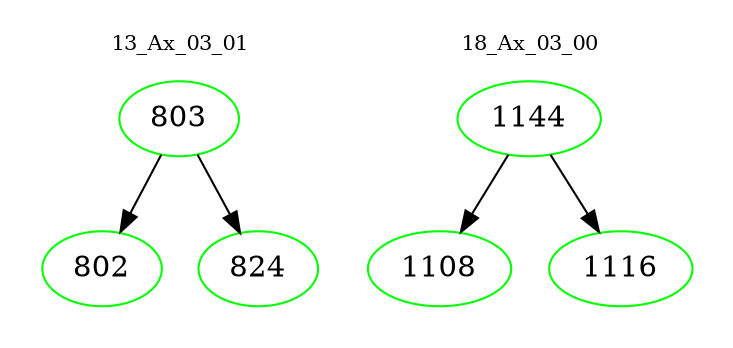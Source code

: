 digraph{
subgraph cluster_0 {
color = white
label = "13_Ax_03_01";
fontsize=10;
T0_803 [label="803", color="green"]
T0_803 -> T0_802 [color="black"]
T0_802 [label="802", color="green"]
T0_803 -> T0_824 [color="black"]
T0_824 [label="824", color="green"]
}
subgraph cluster_1 {
color = white
label = "18_Ax_03_00";
fontsize=10;
T1_1144 [label="1144", color="green"]
T1_1144 -> T1_1108 [color="black"]
T1_1108 [label="1108", color="green"]
T1_1144 -> T1_1116 [color="black"]
T1_1116 [label="1116", color="green"]
}
}
